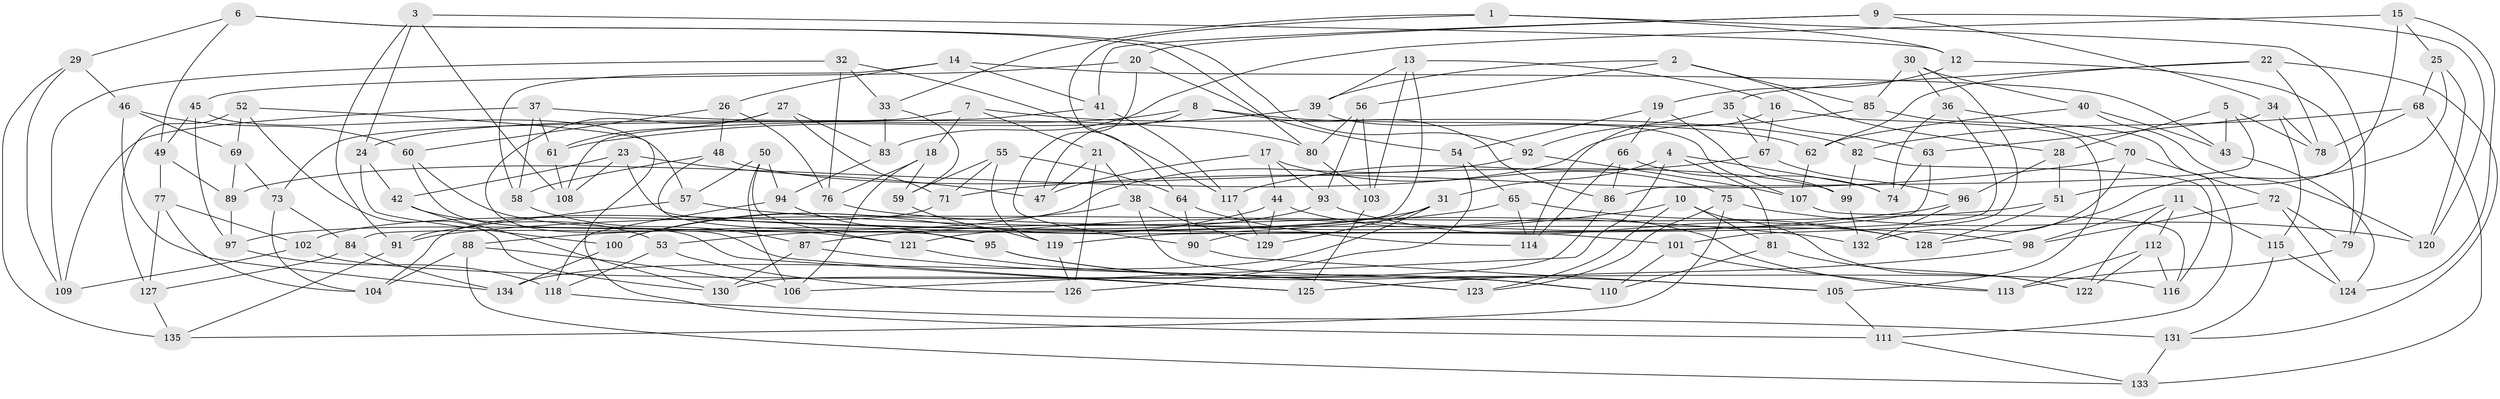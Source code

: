 // coarse degree distribution, {4: 0.5473684210526316, 5: 0.11578947368421053, 6: 0.29473684210526313, 3: 0.031578947368421054, 2: 0.010526315789473684}
// Generated by graph-tools (version 1.1) at 2025/38/03/04/25 23:38:11]
// undirected, 135 vertices, 270 edges
graph export_dot {
  node [color=gray90,style=filled];
  1;
  2;
  3;
  4;
  5;
  6;
  7;
  8;
  9;
  10;
  11;
  12;
  13;
  14;
  15;
  16;
  17;
  18;
  19;
  20;
  21;
  22;
  23;
  24;
  25;
  26;
  27;
  28;
  29;
  30;
  31;
  32;
  33;
  34;
  35;
  36;
  37;
  38;
  39;
  40;
  41;
  42;
  43;
  44;
  45;
  46;
  47;
  48;
  49;
  50;
  51;
  52;
  53;
  54;
  55;
  56;
  57;
  58;
  59;
  60;
  61;
  62;
  63;
  64;
  65;
  66;
  67;
  68;
  69;
  70;
  71;
  72;
  73;
  74;
  75;
  76;
  77;
  78;
  79;
  80;
  81;
  82;
  83;
  84;
  85;
  86;
  87;
  88;
  89;
  90;
  91;
  92;
  93;
  94;
  95;
  96;
  97;
  98;
  99;
  100;
  101;
  102;
  103;
  104;
  105;
  106;
  107;
  108;
  109;
  110;
  111;
  112;
  113;
  114;
  115;
  116;
  117;
  118;
  119;
  120;
  121;
  122;
  123;
  124;
  125;
  126;
  127;
  128;
  129;
  130;
  131;
  132;
  133;
  134;
  135;
  1 -- 64;
  1 -- 12;
  1 -- 33;
  1 -- 79;
  2 -- 85;
  2 -- 39;
  2 -- 28;
  2 -- 56;
  3 -- 12;
  3 -- 24;
  3 -- 91;
  3 -- 108;
  4 -- 31;
  4 -- 106;
  4 -- 74;
  4 -- 81;
  5 -- 78;
  5 -- 86;
  5 -- 43;
  5 -- 28;
  6 -- 29;
  6 -- 49;
  6 -- 80;
  6 -- 92;
  7 -- 82;
  7 -- 18;
  7 -- 73;
  7 -- 21;
  8 -- 47;
  8 -- 62;
  8 -- 86;
  8 -- 24;
  9 -- 120;
  9 -- 41;
  9 -- 20;
  9 -- 34;
  10 -- 81;
  10 -- 122;
  10 -- 123;
  10 -- 87;
  11 -- 98;
  11 -- 112;
  11 -- 115;
  11 -- 122;
  12 -- 19;
  12 -- 79;
  13 -- 39;
  13 -- 84;
  13 -- 103;
  13 -- 16;
  14 -- 26;
  14 -- 41;
  14 -- 58;
  14 -- 43;
  15 -- 124;
  15 -- 25;
  15 -- 83;
  15 -- 51;
  16 -- 105;
  16 -- 67;
  16 -- 114;
  17 -- 44;
  17 -- 93;
  17 -- 47;
  17 -- 75;
  18 -- 59;
  18 -- 106;
  18 -- 76;
  19 -- 54;
  19 -- 99;
  19 -- 66;
  20 -- 45;
  20 -- 90;
  20 -- 54;
  21 -- 38;
  21 -- 126;
  21 -- 47;
  22 -- 35;
  22 -- 62;
  22 -- 131;
  22 -- 78;
  23 -- 42;
  23 -- 108;
  23 -- 47;
  23 -- 101;
  24 -- 42;
  24 -- 100;
  25 -- 128;
  25 -- 120;
  25 -- 68;
  26 -- 48;
  26 -- 76;
  26 -- 60;
  27 -- 71;
  27 -- 83;
  27 -- 125;
  27 -- 61;
  28 -- 96;
  28 -- 51;
  29 -- 135;
  29 -- 46;
  29 -- 109;
  30 -- 40;
  30 -- 101;
  30 -- 85;
  30 -- 36;
  31 -- 134;
  31 -- 53;
  31 -- 129;
  32 -- 76;
  32 -- 109;
  32 -- 117;
  32 -- 33;
  33 -- 59;
  33 -- 83;
  34 -- 78;
  34 -- 63;
  34 -- 115;
  35 -- 92;
  35 -- 63;
  35 -- 67;
  36 -- 70;
  36 -- 90;
  36 -- 74;
  37 -- 109;
  37 -- 58;
  37 -- 80;
  37 -- 61;
  38 -- 129;
  38 -- 110;
  38 -- 100;
  39 -- 107;
  39 -- 61;
  40 -- 120;
  40 -- 62;
  40 -- 43;
  41 -- 117;
  41 -- 108;
  42 -- 130;
  42 -- 53;
  43 -- 124;
  44 -- 100;
  44 -- 113;
  44 -- 129;
  45 -- 57;
  45 -- 97;
  45 -- 49;
  46 -- 60;
  46 -- 69;
  46 -- 134;
  48 -- 58;
  48 -- 99;
  48 -- 95;
  49 -- 89;
  49 -- 77;
  50 -- 106;
  50 -- 57;
  50 -- 121;
  50 -- 94;
  51 -- 91;
  51 -- 128;
  52 -- 127;
  52 -- 130;
  52 -- 69;
  52 -- 111;
  53 -- 118;
  53 -- 126;
  54 -- 126;
  54 -- 65;
  55 -- 71;
  55 -- 119;
  55 -- 64;
  55 -- 59;
  56 -- 103;
  56 -- 93;
  56 -- 80;
  57 -- 132;
  57 -- 91;
  58 -- 87;
  59 -- 119;
  60 -- 125;
  60 -- 121;
  61 -- 108;
  62 -- 107;
  63 -- 119;
  63 -- 74;
  64 -- 90;
  64 -- 114;
  65 -- 128;
  65 -- 114;
  65 -- 88;
  66 -- 114;
  66 -- 74;
  66 -- 86;
  67 -- 96;
  67 -- 117;
  68 -- 82;
  68 -- 78;
  68 -- 133;
  69 -- 73;
  69 -- 89;
  70 -- 132;
  70 -- 71;
  70 -- 72;
  71 -- 104;
  72 -- 79;
  72 -- 124;
  72 -- 98;
  73 -- 84;
  73 -- 104;
  75 -- 135;
  75 -- 123;
  75 -- 120;
  76 -- 98;
  77 -- 127;
  77 -- 104;
  77 -- 102;
  79 -- 113;
  80 -- 103;
  81 -- 110;
  81 -- 122;
  82 -- 116;
  82 -- 99;
  83 -- 94;
  84 -- 127;
  84 -- 134;
  85 -- 89;
  85 -- 111;
  86 -- 130;
  87 -- 123;
  87 -- 130;
  88 -- 106;
  88 -- 133;
  88 -- 104;
  89 -- 97;
  90 -- 105;
  91 -- 135;
  92 -- 107;
  92 -- 97;
  93 -- 128;
  93 -- 102;
  94 -- 118;
  94 -- 95;
  95 -- 105;
  95 -- 110;
  96 -- 121;
  96 -- 132;
  97 -- 118;
  98 -- 125;
  99 -- 132;
  100 -- 134;
  101 -- 110;
  101 -- 113;
  102 -- 109;
  102 -- 116;
  103 -- 125;
  105 -- 111;
  107 -- 116;
  111 -- 133;
  112 -- 122;
  112 -- 116;
  112 -- 113;
  115 -- 131;
  115 -- 124;
  117 -- 129;
  118 -- 131;
  119 -- 126;
  121 -- 123;
  127 -- 135;
  131 -- 133;
}
